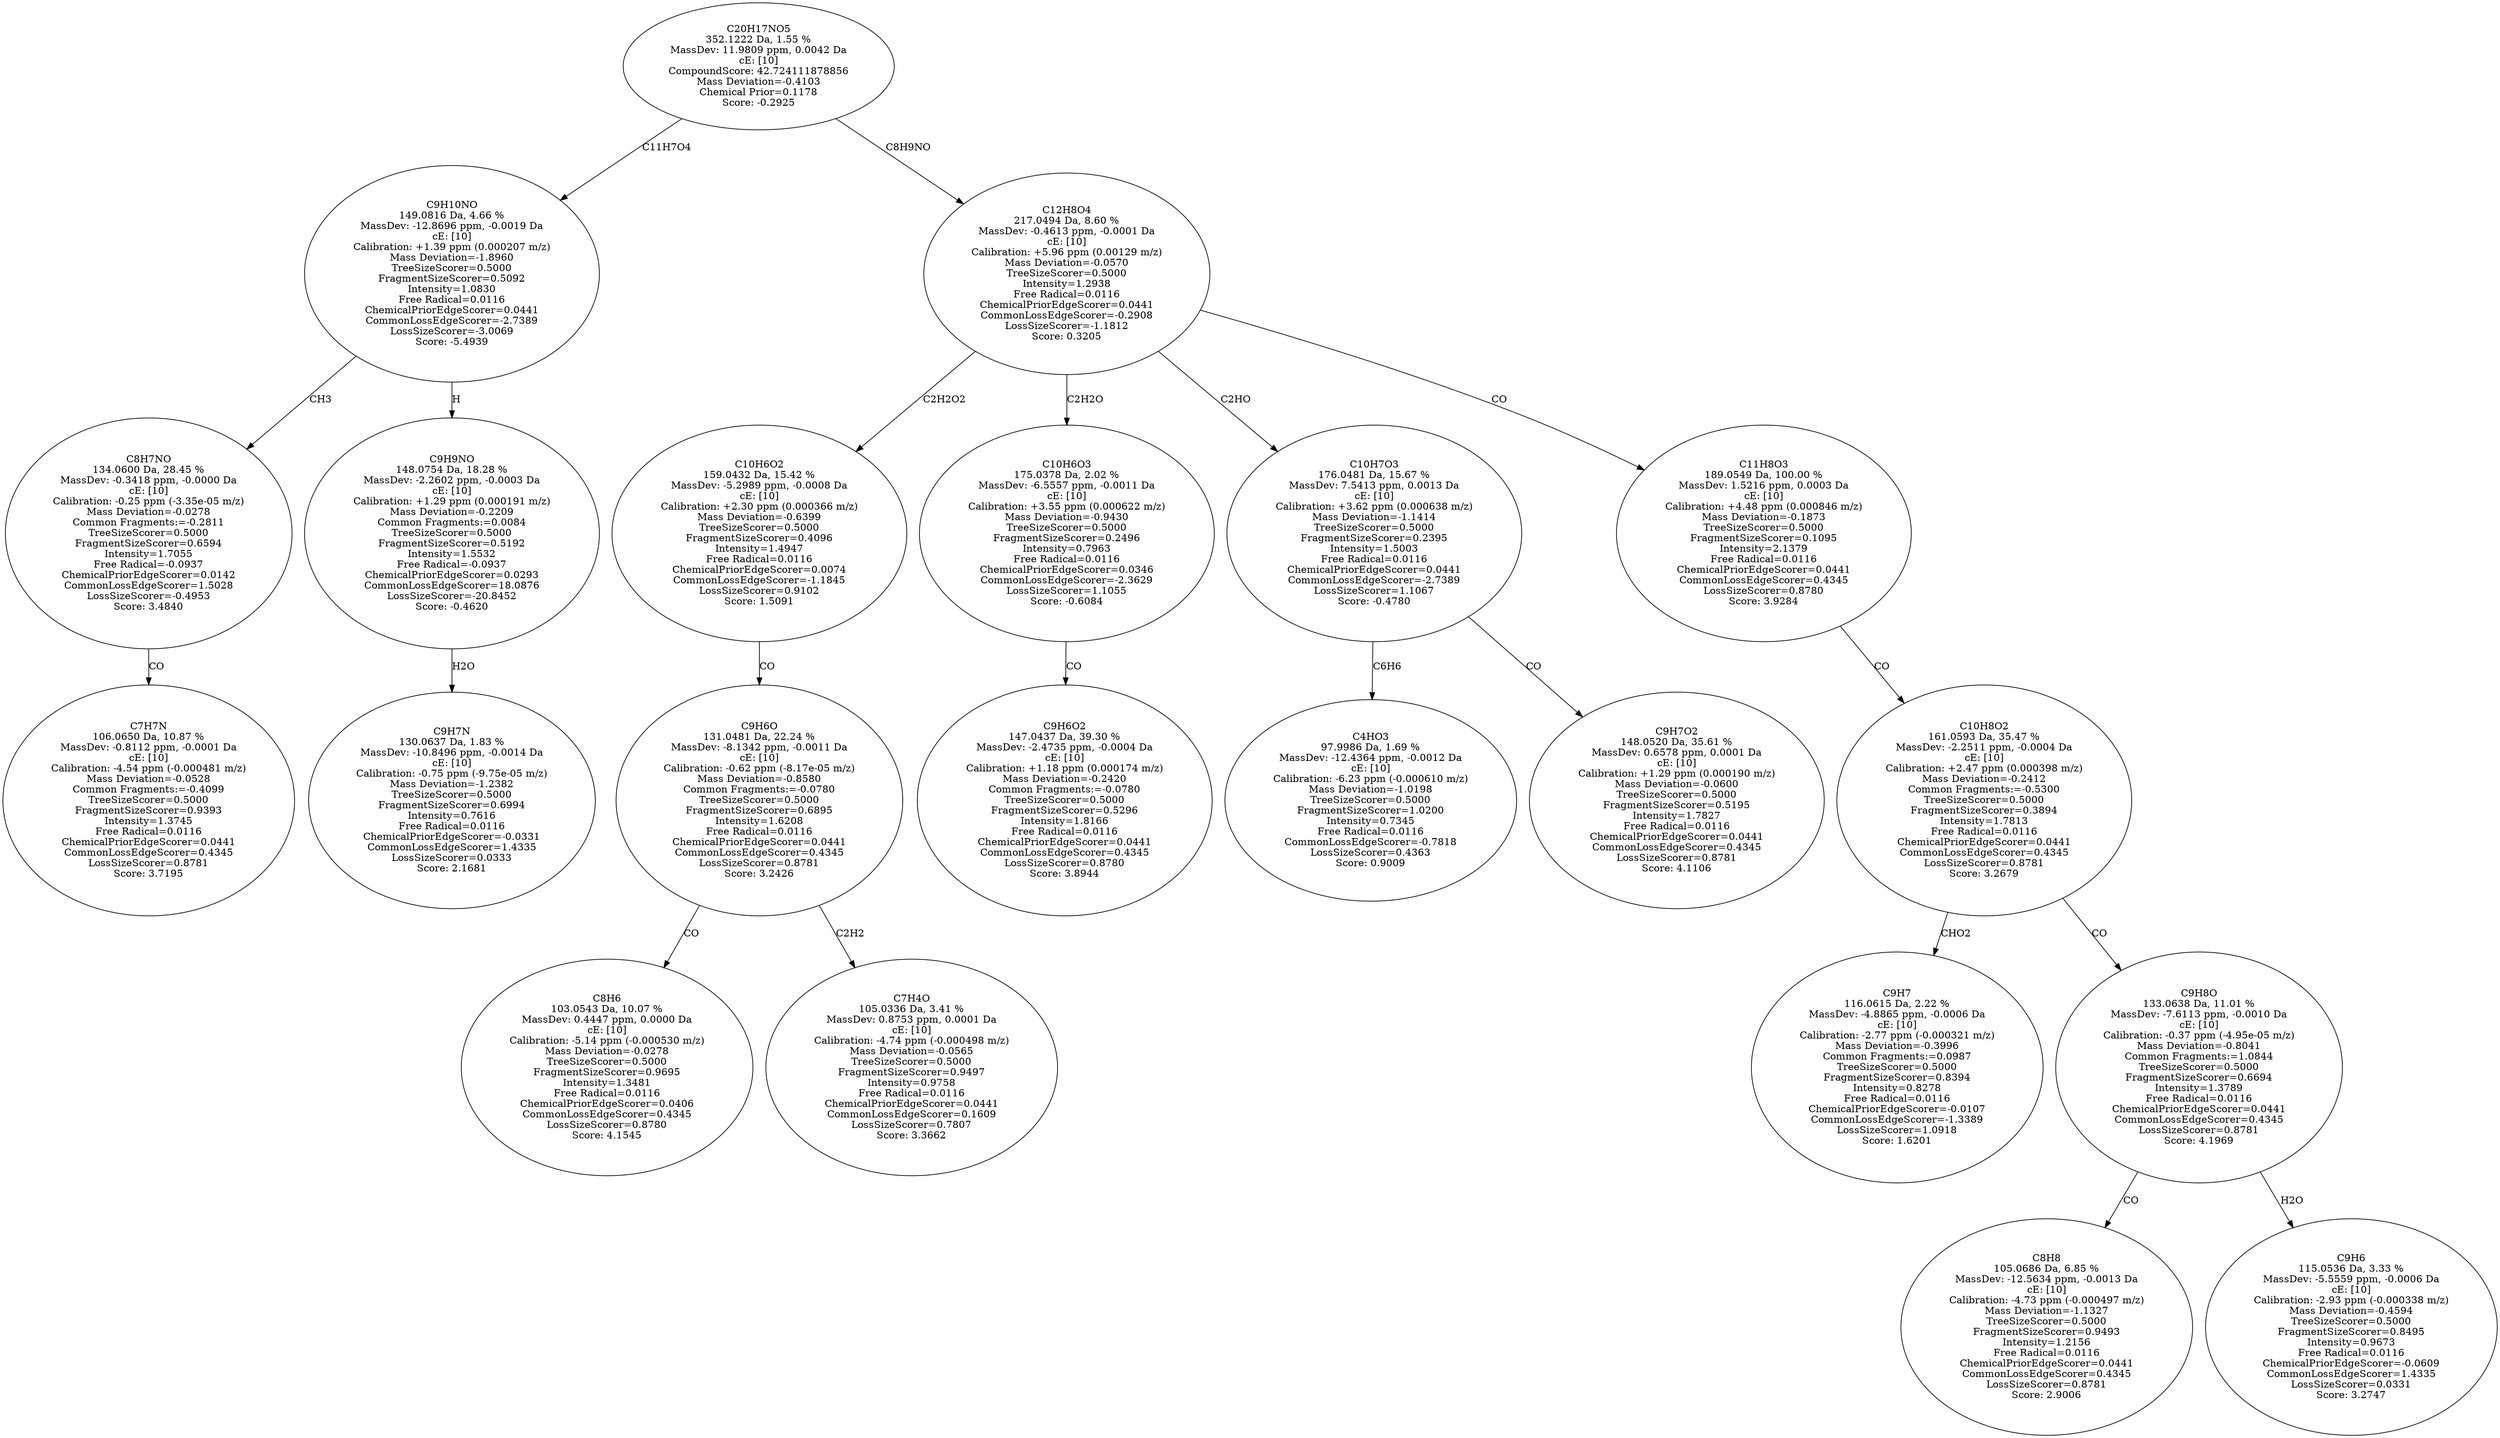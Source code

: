strict digraph {
v1 [label="C7H7N\n106.0650 Da, 10.87 %\nMassDev: -0.8112 ppm, -0.0001 Da\ncE: [10]\nCalibration: -4.54 ppm (-0.000481 m/z)\nMass Deviation=-0.0528\nCommon Fragments:=-0.4099\nTreeSizeScorer=0.5000\nFragmentSizeScorer=0.9393\nIntensity=1.3745\nFree Radical=0.0116\nChemicalPriorEdgeScorer=0.0441\nCommonLossEdgeScorer=0.4345\nLossSizeScorer=0.8781\nScore: 3.7195"];
v2 [label="C8H7NO\n134.0600 Da, 28.45 %\nMassDev: -0.3418 ppm, -0.0000 Da\ncE: [10]\nCalibration: -0.25 ppm (-3.35e-05 m/z)\nMass Deviation=-0.0278\nCommon Fragments:=-0.2811\nTreeSizeScorer=0.5000\nFragmentSizeScorer=0.6594\nIntensity=1.7055\nFree Radical=-0.0937\nChemicalPriorEdgeScorer=0.0142\nCommonLossEdgeScorer=1.5028\nLossSizeScorer=-0.4953\nScore: 3.4840"];
v3 [label="C9H7N\n130.0637 Da, 1.83 %\nMassDev: -10.8496 ppm, -0.0014 Da\ncE: [10]\nCalibration: -0.75 ppm (-9.75e-05 m/z)\nMass Deviation=-1.2382\nTreeSizeScorer=0.5000\nFragmentSizeScorer=0.6994\nIntensity=0.7616\nFree Radical=0.0116\nChemicalPriorEdgeScorer=-0.0331\nCommonLossEdgeScorer=1.4335\nLossSizeScorer=0.0333\nScore: 2.1681"];
v4 [label="C9H9NO\n148.0754 Da, 18.28 %\nMassDev: -2.2602 ppm, -0.0003 Da\ncE: [10]\nCalibration: +1.29 ppm (0.000191 m/z)\nMass Deviation=-0.2209\nCommon Fragments:=0.0084\nTreeSizeScorer=0.5000\nFragmentSizeScorer=0.5192\nIntensity=1.5532\nFree Radical=-0.0937\nChemicalPriorEdgeScorer=0.0293\nCommonLossEdgeScorer=18.0876\nLossSizeScorer=-20.8452\nScore: -0.4620"];
v5 [label="C9H10NO\n149.0816 Da, 4.66 %\nMassDev: -12.8696 ppm, -0.0019 Da\ncE: [10]\nCalibration: +1.39 ppm (0.000207 m/z)\nMass Deviation=-1.8960\nTreeSizeScorer=0.5000\nFragmentSizeScorer=0.5092\nIntensity=1.0830\nFree Radical=0.0116\nChemicalPriorEdgeScorer=0.0441\nCommonLossEdgeScorer=-2.7389\nLossSizeScorer=-3.0069\nScore: -5.4939"];
v6 [label="C8H6\n103.0543 Da, 10.07 %\nMassDev: 0.4447 ppm, 0.0000 Da\ncE: [10]\nCalibration: -5.14 ppm (-0.000530 m/z)\nMass Deviation=-0.0278\nTreeSizeScorer=0.5000\nFragmentSizeScorer=0.9695\nIntensity=1.3481\nFree Radical=0.0116\nChemicalPriorEdgeScorer=0.0406\nCommonLossEdgeScorer=0.4345\nLossSizeScorer=0.8780\nScore: 4.1545"];
v7 [label="C7H4O\n105.0336 Da, 3.41 %\nMassDev: 0.8753 ppm, 0.0001 Da\ncE: [10]\nCalibration: -4.74 ppm (-0.000498 m/z)\nMass Deviation=-0.0565\nTreeSizeScorer=0.5000\nFragmentSizeScorer=0.9497\nIntensity=0.9758\nFree Radical=0.0116\nChemicalPriorEdgeScorer=0.0441\nCommonLossEdgeScorer=0.1609\nLossSizeScorer=0.7807\nScore: 3.3662"];
v8 [label="C9H6O\n131.0481 Da, 22.24 %\nMassDev: -8.1342 ppm, -0.0011 Da\ncE: [10]\nCalibration: -0.62 ppm (-8.17e-05 m/z)\nMass Deviation=-0.8580\nCommon Fragments:=-0.0780\nTreeSizeScorer=0.5000\nFragmentSizeScorer=0.6895\nIntensity=1.6208\nFree Radical=0.0116\nChemicalPriorEdgeScorer=0.0441\nCommonLossEdgeScorer=0.4345\nLossSizeScorer=0.8781\nScore: 3.2426"];
v9 [label="C10H6O2\n159.0432 Da, 15.42 %\nMassDev: -5.2989 ppm, -0.0008 Da\ncE: [10]\nCalibration: +2.30 ppm (0.000366 m/z)\nMass Deviation=-0.6399\nTreeSizeScorer=0.5000\nFragmentSizeScorer=0.4096\nIntensity=1.4947\nFree Radical=0.0116\nChemicalPriorEdgeScorer=0.0074\nCommonLossEdgeScorer=-1.1845\nLossSizeScorer=0.9102\nScore: 1.5091"];
v10 [label="C9H6O2\n147.0437 Da, 39.30 %\nMassDev: -2.4735 ppm, -0.0004 Da\ncE: [10]\nCalibration: +1.18 ppm (0.000174 m/z)\nMass Deviation=-0.2420\nCommon Fragments:=-0.0780\nTreeSizeScorer=0.5000\nFragmentSizeScorer=0.5296\nIntensity=1.8166\nFree Radical=0.0116\nChemicalPriorEdgeScorer=0.0441\nCommonLossEdgeScorer=0.4345\nLossSizeScorer=0.8780\nScore: 3.8944"];
v11 [label="C10H6O3\n175.0378 Da, 2.02 %\nMassDev: -6.5557 ppm, -0.0011 Da\ncE: [10]\nCalibration: +3.55 ppm (0.000622 m/z)\nMass Deviation=-0.9430\nTreeSizeScorer=0.5000\nFragmentSizeScorer=0.2496\nIntensity=0.7963\nFree Radical=0.0116\nChemicalPriorEdgeScorer=0.0346\nCommonLossEdgeScorer=-2.3629\nLossSizeScorer=1.1055\nScore: -0.6084"];
v12 [label="C4HO3\n97.9986 Da, 1.69 %\nMassDev: -12.4364 ppm, -0.0012 Da\ncE: [10]\nCalibration: -6.23 ppm (-0.000610 m/z)\nMass Deviation=-1.0198\nTreeSizeScorer=0.5000\nFragmentSizeScorer=1.0200\nIntensity=0.7345\nFree Radical=0.0116\nCommonLossEdgeScorer=-0.7818\nLossSizeScorer=0.4363\nScore: 0.9009"];
v13 [label="C9H7O2\n148.0520 Da, 35.61 %\nMassDev: 0.6578 ppm, 0.0001 Da\ncE: [10]\nCalibration: +1.29 ppm (0.000190 m/z)\nMass Deviation=-0.0600\nTreeSizeScorer=0.5000\nFragmentSizeScorer=0.5195\nIntensity=1.7827\nFree Radical=0.0116\nChemicalPriorEdgeScorer=0.0441\nCommonLossEdgeScorer=0.4345\nLossSizeScorer=0.8781\nScore: 4.1106"];
v14 [label="C10H7O3\n176.0481 Da, 15.67 %\nMassDev: 7.5413 ppm, 0.0013 Da\ncE: [10]\nCalibration: +3.62 ppm (0.000638 m/z)\nMass Deviation=-1.1414\nTreeSizeScorer=0.5000\nFragmentSizeScorer=0.2395\nIntensity=1.5003\nFree Radical=0.0116\nChemicalPriorEdgeScorer=0.0441\nCommonLossEdgeScorer=-2.7389\nLossSizeScorer=1.1067\nScore: -0.4780"];
v15 [label="C9H7\n116.0615 Da, 2.22 %\nMassDev: -4.8865 ppm, -0.0006 Da\ncE: [10]\nCalibration: -2.77 ppm (-0.000321 m/z)\nMass Deviation=-0.3996\nCommon Fragments:=0.0987\nTreeSizeScorer=0.5000\nFragmentSizeScorer=0.8394\nIntensity=0.8278\nFree Radical=0.0116\nChemicalPriorEdgeScorer=-0.0107\nCommonLossEdgeScorer=-1.3389\nLossSizeScorer=1.0918\nScore: 1.6201"];
v16 [label="C8H8\n105.0686 Da, 6.85 %\nMassDev: -12.5634 ppm, -0.0013 Da\ncE: [10]\nCalibration: -4.73 ppm (-0.000497 m/z)\nMass Deviation=-1.1327\nTreeSizeScorer=0.5000\nFragmentSizeScorer=0.9493\nIntensity=1.2156\nFree Radical=0.0116\nChemicalPriorEdgeScorer=0.0441\nCommonLossEdgeScorer=0.4345\nLossSizeScorer=0.8781\nScore: 2.9006"];
v17 [label="C9H6\n115.0536 Da, 3.33 %\nMassDev: -5.5559 ppm, -0.0006 Da\ncE: [10]\nCalibration: -2.93 ppm (-0.000338 m/z)\nMass Deviation=-0.4594\nTreeSizeScorer=0.5000\nFragmentSizeScorer=0.8495\nIntensity=0.9673\nFree Radical=0.0116\nChemicalPriorEdgeScorer=-0.0609\nCommonLossEdgeScorer=1.4335\nLossSizeScorer=0.0331\nScore: 3.2747"];
v18 [label="C9H8O\n133.0638 Da, 11.01 %\nMassDev: -7.6113 ppm, -0.0010 Da\ncE: [10]\nCalibration: -0.37 ppm (-4.95e-05 m/z)\nMass Deviation=-0.8041\nCommon Fragments:=1.0844\nTreeSizeScorer=0.5000\nFragmentSizeScorer=0.6694\nIntensity=1.3789\nFree Radical=0.0116\nChemicalPriorEdgeScorer=0.0441\nCommonLossEdgeScorer=0.4345\nLossSizeScorer=0.8781\nScore: 4.1969"];
v19 [label="C10H8O2\n161.0593 Da, 35.47 %\nMassDev: -2.2511 ppm, -0.0004 Da\ncE: [10]\nCalibration: +2.47 ppm (0.000398 m/z)\nMass Deviation=-0.2412\nCommon Fragments:=-0.5300\nTreeSizeScorer=0.5000\nFragmentSizeScorer=0.3894\nIntensity=1.7813\nFree Radical=0.0116\nChemicalPriorEdgeScorer=0.0441\nCommonLossEdgeScorer=0.4345\nLossSizeScorer=0.8781\nScore: 3.2679"];
v20 [label="C11H8O3\n189.0549 Da, 100.00 %\nMassDev: 1.5216 ppm, 0.0003 Da\ncE: [10]\nCalibration: +4.48 ppm (0.000846 m/z)\nMass Deviation=-0.1873\nTreeSizeScorer=0.5000\nFragmentSizeScorer=0.1095\nIntensity=2.1379\nFree Radical=0.0116\nChemicalPriorEdgeScorer=0.0441\nCommonLossEdgeScorer=0.4345\nLossSizeScorer=0.8780\nScore: 3.9284"];
v21 [label="C12H8O4\n217.0494 Da, 8.60 %\nMassDev: -0.4613 ppm, -0.0001 Da\ncE: [10]\nCalibration: +5.96 ppm (0.00129 m/z)\nMass Deviation=-0.0570\nTreeSizeScorer=0.5000\nIntensity=1.2938\nFree Radical=0.0116\nChemicalPriorEdgeScorer=0.0441\nCommonLossEdgeScorer=-0.2908\nLossSizeScorer=-1.1812\nScore: 0.3205"];
v22 [label="C20H17NO5\n352.1222 Da, 1.55 %\nMassDev: 11.9809 ppm, 0.0042 Da\ncE: [10]\nCompoundScore: 42.724111878856\nMass Deviation=-0.4103\nChemical Prior=0.1178\nScore: -0.2925"];
v2 -> v1 [label="CO"];
v5 -> v2 [label="CH3"];
v4 -> v3 [label="H2O"];
v5 -> v4 [label="H"];
v22 -> v5 [label="C11H7O4"];
v8 -> v6 [label="CO"];
v8 -> v7 [label="C2H2"];
v9 -> v8 [label="CO"];
v21 -> v9 [label="C2H2O2"];
v11 -> v10 [label="CO"];
v21 -> v11 [label="C2H2O"];
v14 -> v12 [label="C6H6"];
v14 -> v13 [label="CO"];
v21 -> v14 [label="C2HO"];
v19 -> v15 [label="CHO2"];
v18 -> v16 [label="CO"];
v18 -> v17 [label="H2O"];
v19 -> v18 [label="CO"];
v20 -> v19 [label="CO"];
v21 -> v20 [label="CO"];
v22 -> v21 [label="C8H9NO"];
}